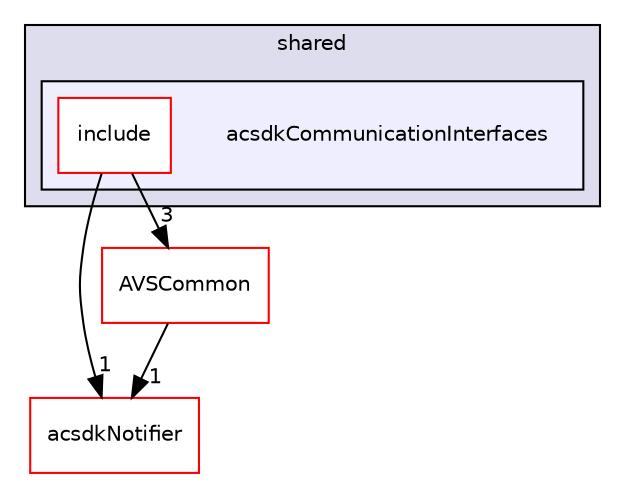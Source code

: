 digraph "/workplace/avs-device-sdk/shared/acsdkCommunicationInterfaces" {
  compound=true
  node [ fontsize="10", fontname="Helvetica"];
  edge [ labelfontsize="10", labelfontname="Helvetica"];
  subgraph clusterdir_9982052f7ce695d12571567315b2fafa {
    graph [ bgcolor="#ddddee", pencolor="black", label="shared" fontname="Helvetica", fontsize="10", URL="dir_9982052f7ce695d12571567315b2fafa.html"]
  subgraph clusterdir_946d7c0ba4de122aec9019a9272c29f4 {
    graph [ bgcolor="#eeeeff", pencolor="black", label="" URL="dir_946d7c0ba4de122aec9019a9272c29f4.html"];
    dir_946d7c0ba4de122aec9019a9272c29f4 [shape=plaintext label="acsdkCommunicationInterfaces"];
    dir_50060ce11ae561b8fc957a10cf6cfe4c [shape=box label="include" color="red" fillcolor="white" style="filled" URL="dir_50060ce11ae561b8fc957a10cf6cfe4c.html"];
  }
  }
  dir_fe5a1e31b2404c649ea4321e0ec6a380 [shape=box label="acsdkNotifier" fillcolor="white" style="filled" color="red" URL="dir_fe5a1e31b2404c649ea4321e0ec6a380.html"];
  dir_13e65effb2bde530b17b3d5eefcd0266 [shape=box label="AVSCommon" fillcolor="white" style="filled" color="red" URL="dir_13e65effb2bde530b17b3d5eefcd0266.html"];
  dir_13e65effb2bde530b17b3d5eefcd0266->dir_fe5a1e31b2404c649ea4321e0ec6a380 [headlabel="1", labeldistance=1.5 headhref="dir_000017_000732.html"];
  dir_50060ce11ae561b8fc957a10cf6cfe4c->dir_fe5a1e31b2404c649ea4321e0ec6a380 [headlabel="1", labeldistance=1.5 headhref="dir_000724_000732.html"];
  dir_50060ce11ae561b8fc957a10cf6cfe4c->dir_13e65effb2bde530b17b3d5eefcd0266 [headlabel="3", labeldistance=1.5 headhref="dir_000724_000017.html"];
}
